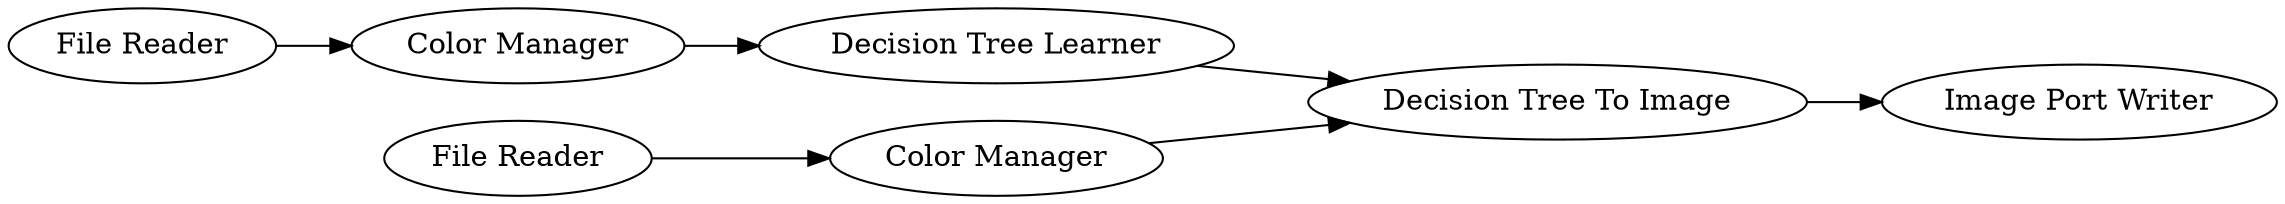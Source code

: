 digraph {
	1 [label="Decision Tree To Image"]
	2 [label="File Reader"]
	3 [label="File Reader"]
	4 [label="Color Manager"]
	5 [label="Decision Tree Learner"]
	6 [label="Color Manager"]
	7 [label="Image Port Writer"]
	1 -> 7
	2 -> 4
	3 -> 6
	4 -> 5
	5 -> 1
	6 -> 1
	rankdir=LR
}
